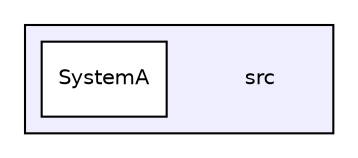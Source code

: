digraph "src" {
  compound=true
  node [ fontsize="10", fontname="Helvetica"];
  edge [ labelfontsize="10", labelfontname="Helvetica"];
  subgraph clusterdir_68267d1309a1af8e8297ef4c3efbcdba {
    graph [ bgcolor="#eeeeff", pencolor="black", label="" URL="dir_68267d1309a1af8e8297ef4c3efbcdba.html"];
    dir_68267d1309a1af8e8297ef4c3efbcdba [shape=plaintext label="src"];
    dir_d2aa10ed27ac5849569e5fac23e34620 [shape=box label="SystemA" color="black" fillcolor="white" style="filled" URL="dir_d2aa10ed27ac5849569e5fac23e34620.html"];
  }
}
